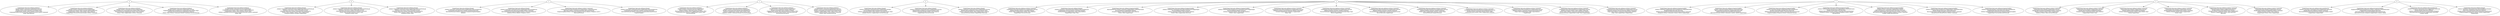 digraph Dendrogram {
	0 -> "SupplyDepot,Barracks,Refinery,Refinery
,Reaper,Orbital Command,SupplyDepot,Factory
,Reaper,Widow Mine,Starport,CommandCenter
,SupplyDepot,Widow Mine,Medivac,Widow Mine
,CommandCenter,FactoryTechLab,StarportTechLab,Orbital Command
,Siege Tank,Banshee"
	8 -> "SupplyDepot,Barracks,Refinery,Reaper
,Orbital Command,CommandCenter,SupplyDepot,BarracksTechLab
,Refinery,Concussive Shells,Marauder,Factory
,Marauder,Barracks,Orbital Command,BarracksReactor
,Widow Mine,Starport,Widow Mine,SupplyDepot
,Stimpack,Medivac,Bunker,SupplyDepot
"
	2 -> "SupplyDepot,Barracks,Refinery,Reaper
,Orbital Command,CommandCenter,SupplyDepot,BarracksReactor
,CommandCenter,Barracks,Orbital Command,Barracks
,BarracksTechLab,Orbital Command,Stimpack,EngineeringBay
,Refinery"
	8 -> "SupplyDepot,Barracks,Refinery,Reaper
,Orbital Command,CommandCenter,SupplyDepot,BarracksTechLab
,Refinery,Concussive Shells,Marauder,Factory
,Marauder,Barracks,BarracksReactor,Orbital Command
,Widow Mine,Bunker,Starport,Widow Mine
,Stimpack,Widow Mine"
	1 -> "SupplyDepot,Barracks,Refinery,Refinery
,Reaper,Orbital Command,Factory,SupplyDepot
,Reaper,Hellion,CommandCenter,Starport
,BarracksReactor,Widow Mine,SupplyDepot,Widow Mine
,CommandCenter,Medivac,SupplyDepot,Widow Mine
,FactoryTechLab"
	4 -> "SupplyDepot,Barracks,Refinery,Reaper
,Orbital Command,CommandCenter,SupplyDepot,Bunker
,Factory,Refinery,BarracksReactor,Starport
,Orbital Command,Widow Mine,Orbital Command,Widow Mine
,Bunker,Medivac,SupplyDepot,FactoryTechLab
"
	8 -> "SupplyDepot,Barracks,Refinery,Reaper
,Orbital Command,CommandCenter,SupplyDepot,BarracksTechLab
,Refinery,Concussive Shells,Marauder,Factory
,Marauder,Barracks,Orbital Command,BarracksReactor
,Widow Mine,Starport,Widow Mine,SupplyDepot
,Stimpack,Widow Mine"
	4 -> "SupplyDepot,Barracks,Refinery,Reaper
,Orbital Command,CommandCenter,SupplyDepot,Factory
,Refinery,BarracksReactor,Starport,Widow Mine
,Orbital Command,Bunker,Widow Mine,Medivac
,SupplyDepot,FactoryTechLab"
	1 -> "SupplyDepot,Barracks,Refinery,Refinery
,Reaper,Orbital Command,Factory,SupplyDepot
,Reaper,CommandCenter,Hellion,BarracksReactor
,Starport,SupplyDepot,Widow Mine,Widow Mine
,Medivac,Orbital Command,Bunker,FactoryTechLab
"
	3 -> "SupplyDepot,Barracks,Refinery,Orbital Command
,CommandCenter,BarracksReactor,SupplyDepot,Factory
,Refinery,Bunker,Orbital Command,Starport
,Widow Mine,SupplyDepot,Widow Mine,Medivac
,SupplyDepot,FactoryTechLab"
	3 -> "SupplyDepot,Barracks,Refinery,Reaper
,Orbital Command,CommandCenter,Refinery,BarracksReactor
,SupplyDepot,Factory,Orbital Command,Starport
,FactoryTechLab,SupplyDepot,Siege Tank,Medivac
,SupplyDepot,Siege Tank"
	3 -> "SupplyDepot,Barracks,Refinery,EngineeringBay
,BarracksReactor,Orbital Command,SupplyDepot,CommandCenter
,Factory,Refinery,SupplyDepot,Hellion
,Starport,Orbital Command,Widow Mine,Medivac
,Widow Mine,SupplyDepot"
	2 -> "SupplyDepot,Barracks,Refinery,Reaper
,Orbital Command,CommandCenter,SupplyDepot,BarracksReactor
,CommandCenter,Barracks,Bunker,Orbital Command
,BarracksTechLab,EngineeringBay,Orbital Command,Stimpack
,Refinery,Terran Infantry Weapons Level 1"
	7 -> "SupplyDepot,Barracks,Refinery,EngineeringBay
,Orbital Command,SupplyDepot,BarracksReactor,CommandCenter
,Reaper,Reaper,Barracks,Barracks
,Refinery,BarracksTechLab,BarracksTechLab,Orbital Command
,Stimpack,Orbital Command,Combat Shield,SupplyDepot
"
	0 -> "SupplyDepot,Barracks,Refinery,Refinery
,Reaper,Orbital Command,Factory,SupplyDepot
,CommandCenter,Widow Mine,Starport,BarracksReactor
,SupplyDepot,Widow Mine,Widow Mine,Medivac
,SupplyDepot,FactoryTechLab,Bunker,Orbital Command
"
	3 -> "SupplyDepot,Barracks,Refinery,EngineeringBay
,Orbital Command,CommandCenter,BarracksReactor,SupplyDepot
,Factory,Refinery,Hellion,Starport
,Orbital Command,Widow Mine,Bunker,Medivac
,Widow Mine,SupplyDepot,Barracks"
	0 -> "SupplyDepot,Barracks,Refinery,Refinery
,Reaper,Orbital Command,Factory,SupplyDepot
,BarracksReactor,CommandCenter,Widow Mine,Starport
,FactoryTechLab,SupplyDepot,Widow Mine,Medivac
,Widow Mine,SupplyDepot,Orbital Command"
	4 -> "SupplyDepot,Barracks,Refinery,Reaper
,Orbital Command,CommandCenter,SupplyDepot,Factory
,Refinery,BarracksReactor,Starport,Widow Mine
,Orbital Command,Widow Mine,SupplyDepot,Medivac
,FactoryTechLab,Bunker,SupplyDepot,Barracks
"
	1 -> "SupplyDepot,Barracks,Refinery,Refinery
,Reaper,Orbital Command,Factory,SupplyDepot
,Reaper,CommandCenter,Hellion,Starport
,SupplyDepot,Widow Mine,BarracksReactor,Widow Mine
,Medivac,FactoryTechLab,Orbital Command,Barracks
,FactoryTechLab,Raven"
	0 -> "SupplyDepot,Barracks,Refinery,Refinery
,Reaper,Orbital Command,SupplyDepot,Factory
,EngineeringBay,BarracksReactor,CommandCenter,Widow Mine
,Starport,FactoryTechLab,SupplyDepot,Medivac
,Widow Mine,Orbital Command,Orbital Command,FactoryTechLab
"
	3 -> "SupplyDepot,Barracks,Refinery,EngineeringBay
,Orbital Command,BarracksReactor,CommandCenter,SupplyDepot
,Factory,Refinery,Hellion,Starport
,Orbital Command,Widow Mine,Bunker,Medivac
,Widow Mine,SupplyDepot"
	0 -> "SupplyDepot,Barracks,Refinery,Refinery
,Reaper,Orbital Command,Factory,SupplyDepot
,CommandCenter,Widow Mine,Starport,BarracksReactor
,SupplyDepot,Widow Mine,Medivac,Widow Mine
,Orbital Command,FactoryTechLab,StarportTechLab,Orbital Command
,Siege Tank"
	7 -> "SupplyDepot,Barracks,Refinery,EngineeringBay
,Orbital Command,Reaper,Refinery,CommandCenter
,BarracksReactor,Barracks,SupplyDepot,Barracks
,Refinery,Bunker,BarracksTechLab,Stimpack
,BarracksTechLab,Orbital Command,Combat Shield,SupplyDepot
"
	2 -> "SupplyDepot,Barracks,Refinery,Orbital Command
,CommandCenter,BarracksReactor,SupplyDepot,CommandCenter
,Barracks,Orbital Command,Barracks,BarracksTechLab
,EngineeringBay,Orbital Command,Stimpack,Terran Infantry Weapons Level 1
,BarracksTechLab"
	3 -> "SupplyDepot,Barracks,Refinery,Orbital Command
,CommandCenter,BarracksReactor,SupplyDepot,Factory
,Refinery,Starport,FactoryTechLab,Orbital Command
,Cyclone,SupplyDepot,Medivac,SupplyDepot
,Siege Tank"
	5 -> "SupplyDepot,Barracks,Refinery,Orbital Command
,CommandCenter,Reaper,SupplyDepot,Factory
,Bunker,BarracksReactor,Refinery,Orbital Command
,Hellion,Starport,Widow Mine,SupplyDepot
,Medivac,Widow Mine,FactoryTechLab"
	7 -> "SupplyDepot,Barracks,Refinery,EngineeringBay
,Orbital Command,Reaper,SupplyDepot,BarracksReactor
,Bunker,CommandCenter,Barracks,Barracks
,Refinery,BarracksTechLab,Orbital Command,BarracksTechLab
,EngineeringBay,Stimpack,Orbital Command,Factory
"
	7 -> "SupplyDepot,Barracks,Refinery,EngineeringBay
,Orbital Command,BarracksReactor,SupplyDepot,CommandCenter
,Reaper,Reaper,Barracks,Barracks
,Refinery,BarracksTechLab,Orbital Command,BarracksTechLab
,Stimpack,Orbital Command,EngineeringBay,Combat Shield
,MissileTurret"
	7 -> "SupplyDepot,Barracks,Refinery,EngineeringBay
,Reaper,Orbital Command,SupplyDepot,Bunker
,BarracksReactor,CommandCenter,Barracks,Barracks
,Refinery,SupplyDepot,BarracksTechLab,Orbital Command
,BarracksTechLab,EngineeringBay,Stimpack,Orbital Command
,Combat Shield,MissileTurret"
	7 -> "SupplyDepot,Barracks,Refinery,EngineeringBay
,Orbital Command,BarracksReactor,SupplyDepot,CommandCenter
,Reaper,Reaper,Barracks,CommandCenter
,BarracksTechLab,EngineeringBay,Stimpack,Orbital Command
,MissileTurret,MissileTurret,Orbital Command"
	3 -> "SupplyDepot,Barracks,Refinery,Orbital Command
,CommandCenter,BarracksReactor,SupplyDepot,Factory
,Refinery,Hellion,Starport,Orbital Command
,FactoryTechLab,SupplyDepot,StarportTechLab,Siege Tank
,Raven,SupplyDepot"
	3 -> "SupplyDepot,Barracks,Refinery,Orbital Command
,CommandCenter,BarracksReactor,SupplyDepot,Factory
,Refinery,Hellion,Starport,Orbital Command
,FactoryTechLab,SupplyDepot,StarportTechLab,Cyclone
,Raven,Barracks,SupplyDepot"
	6 -> "SupplyDepot,Barracks,Refinery,BarracksReactor
,Orbital Command,CommandCenter,SupplyDepot,Barracks
,Reaper,Barracks,Refinery,Orbital Command
,BarracksTechLab,BarracksTechLab,Stimpack,Combat Shield
,SupplyDepot,SupplyDepot"
	6 -> "SupplyDepot,Barracks,Refinery,EngineeringBay
,EngineeringBay,BarracksReactor,Orbital Command,CommandCenter
,SupplyDepot,Bunker,Reaper,Barracks
,Barracks,Orbital Command,Refinery,BarracksTechLab
,BarracksTechLab,Stimpack,SupplyDepot,Combat Shield
"
	6 -> "SupplyDepot,Barracks,Refinery,BarracksReactor
,Orbital Command,CommandCenter,SupplyDepot,Barracks
,Reaper,Reaper,Barracks,Refinery
,Orbital Command,BarracksTechLab,Bunker,Stimpack
,Marauder,BarracksTechLab,SupplyDepot,Marauder
,Combat Shield"
	1 -> "SupplyDepot,Barracks,Refinery,Refinery
,Reaper,Orbital Command,SupplyDepot,Factory
,Reaper,CommandCenter,Hellion,BarracksReactor
,Starport,SupplyDepot,Widow Mine,Widow Mine
,Medivac,Armory,Widow Mine,Orbital Command
,Widow Mine,StarportTechLab"
	5 -> "SupplyDepot,Barracks,Refinery,Orbital Command
,CommandCenter,Reaper,SupplyDepot,Factory
,Bunker,BarracksReactor,Refinery,Hellion
,Starport,Orbital Command,Widow Mine,Medivac
,SupplyDepot,Widow Mine"
	6 -> "SupplyDepot,Barracks,Refinery,Reaper
,Orbital Command,CommandCenter,BarracksReactor,Bunker
,Barracks,SupplyDepot,Barracks,Refinery
,Bunker,Orbital Command,BarracksTechLab,BarracksTechLab
,EngineeringBay,Stimpack,Combat Shield,SupplyDepot
,SupplyDepot"
	3 -> "SupplyDepot,Barracks,Refinery,Orbital Command
,CommandCenter,BarracksReactor,SupplyDepot,Factory
,Refinery,Hellion,Starport,Orbital Command
,Widow Mine,SupplyDepot,Medivac,Widow Mine
,FactoryTechLab,StarportTechLab"
	5 -> "SupplyDepot,Barracks,Refinery,Orbital Command
,CommandCenter,Reaper,SupplyDepot,Factory
,Bunker,Refinery,BarracksReactor,Hellion
,Orbital Command,Starport,Widow Mine,Widow Mine
,Viking,SupplyDepot"
	3 -> "SupplyDepot,Barracks,Refinery,Orbital Command
,CommandCenter,BarracksReactor,SupplyDepot,Factory
,Bunker,Orbital Command,Hellion,Widow Mine
,CommandCenter,Widow Mine,SupplyDepot,Refinery
"
	5 -> "SupplyDepot,Barracks,Refinery,Orbital Command
,CommandCenter,Reaper,SupplyDepot,Factory
,Bunker,Refinery,BarracksReactor,Orbital Command
,Hellion,Starport,Widow Mine,SupplyDepot
,Widow Mine"
	3 -> "SupplyDepot,Barracks,Refinery,Orbital Command
,CommandCenter,BarracksReactor,SupplyDepot,Factory
,Refinery,Orbital Command,Starport,FactoryTechLab
,Siege Tank,SupplyDepot,Siege Tank,Medivac
,SupplyDepot"
	7 -> "SupplyDepot,Barracks,Refinery,EngineeringBay
,Orbital Command,Reaper,CommandCenter,BarracksReactor
,SupplyDepot,Barracks,Barracks,Bunker
,Orbital Command,BarracksTechLab,Stimpack,EngineeringBay
,SupplyDepot,Factory,BarracksTechLab"
	5 -> "SupplyDepot,Barracks,Refinery,Orbital Command
,CommandCenter,Reaper,SupplyDepot,Factory
,Bunker,Refinery,BarracksReactor,Hellion
,Starport,Orbital Command,Widow Mine,SupplyDepot
,Medivac,SupplyDepot,Widow Mine,Barracks
,Barracks"
	5 -> "SupplyDepot,Barracks,Refinery,Orbital Command
,CommandCenter,Reaper,SupplyDepot,Factory
,Bunker,BarracksReactor,Refinery,Orbital Command
,Hellion,Starport,Widow Mine,Medivac
,SupplyDepot,Widow Mine,SupplyDepot"
	3 -> "SupplyDepot,Barracks,Refinery,Orbital Command
,CommandCenter,BarracksReactor,SupplyDepot,Factory
,Refinery,Starport,Widow Mine,Orbital Command
,Widow Mine,Orbital Command,SupplyDepot,Medivac
,FactoryTechLab,SupplyDepot,Siege Tank,SupplyDepot
"
	2 -> "SupplyDepot,Barracks,Refinery,Reaper
,Orbital Command,CommandCenter,SupplyDepot,BarracksReactor
,CommandCenter,Barracks,Orbital Command,Barracks
,BarracksTechLab,Orbital Command,Stimpack,BarracksTechLab
,EngineeringBay"
	3 -> "SupplyDepot,Barracks,Refinery,Orbital Command
,CommandCenter,BarracksReactor,SupplyDepot,Factory
,Refinery,Starport,FactoryTechLab,Orbital Command
,Siege Tank,Orbital Command,SupplyDepot,Medivac
,Siege Tank,SupplyDepot,SupplyDepot"
}
